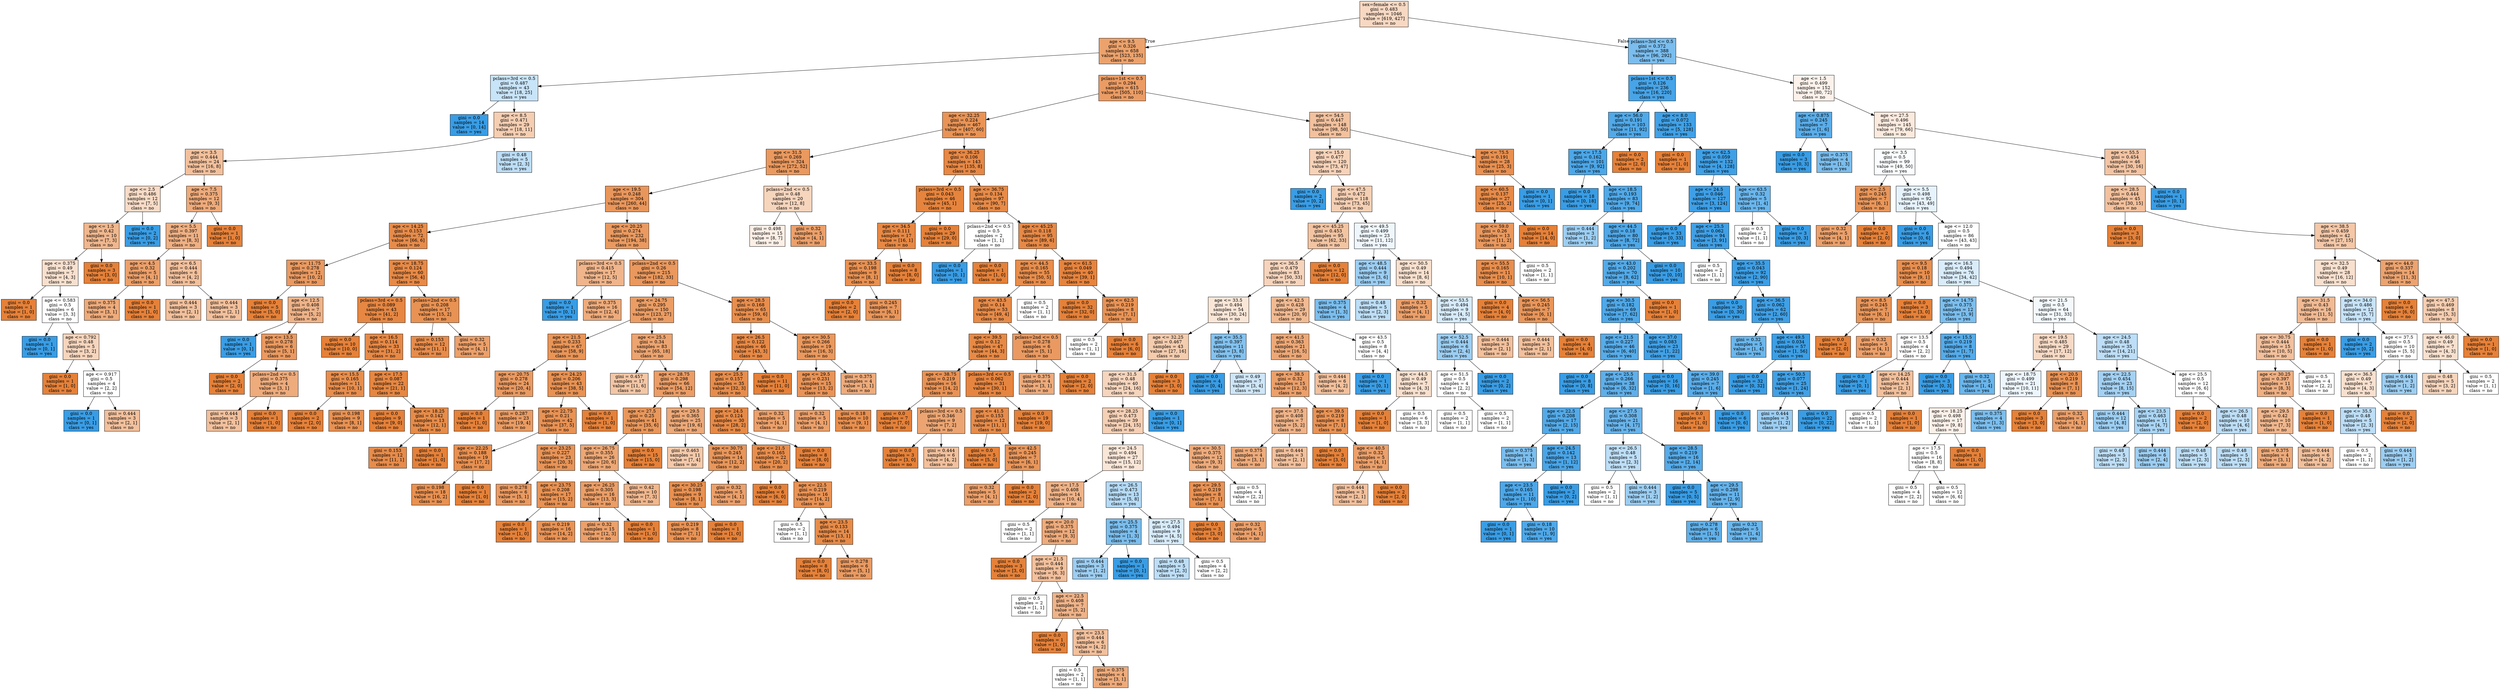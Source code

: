 digraph Tree {
node [shape=box, style="filled", color="black"] ;
0 [label="sex=female <= 0.5\ngini = 0.483\nsamples = 1046\nvalue = [619, 427]\nclass = no", fillcolor="#f7d8c2"] ;
1 [label="age <= 9.5\ngini = 0.326\nsamples = 658\nvalue = [523, 135]\nclass = no", fillcolor="#eca26c"] ;
0 -> 1 [labeldistance=2.5, labelangle=45, headlabel="True"] ;
2 [label="pclass=3rd <= 0.5\ngini = 0.487\nsamples = 43\nvalue = [18, 25]\nclass = yes", fillcolor="#c8e4f8"] ;
1 -> 2 ;
3 [label="gini = 0.0\nsamples = 14\nvalue = [0, 14]\nclass = yes", fillcolor="#399de5"] ;
2 -> 3 ;
4 [label="age <= 8.5\ngini = 0.471\nsamples = 29\nvalue = [18, 11]\nclass = no", fillcolor="#f5ceb2"] ;
2 -> 4 ;
5 [label="age <= 3.5\ngini = 0.444\nsamples = 24\nvalue = [16, 8]\nclass = no", fillcolor="#f2c09c"] ;
4 -> 5 ;
6 [label="age <= 2.5\ngini = 0.486\nsamples = 12\nvalue = [7, 5]\nclass = no", fillcolor="#f8dbc6"] ;
5 -> 6 ;
7 [label="age <= 1.5\ngini = 0.42\nsamples = 10\nvalue = [7, 3]\nclass = no", fillcolor="#f0b78e"] ;
6 -> 7 ;
8 [label="age <= 0.375\ngini = 0.49\nsamples = 7\nvalue = [4, 3]\nclass = no", fillcolor="#f8e0ce"] ;
7 -> 8 ;
9 [label="gini = 0.0\nsamples = 1\nvalue = [1, 0]\nclass = no", fillcolor="#e58139"] ;
8 -> 9 ;
10 [label="age <= 0.583\ngini = 0.5\nsamples = 6\nvalue = [3, 3]\nclass = no", fillcolor="#ffffff"] ;
8 -> 10 ;
11 [label="gini = 0.0\nsamples = 1\nvalue = [0, 1]\nclass = yes", fillcolor="#399de5"] ;
10 -> 11 ;
12 [label="age <= 0.792\ngini = 0.48\nsamples = 5\nvalue = [3, 2]\nclass = no", fillcolor="#f6d5bd"] ;
10 -> 12 ;
13 [label="gini = 0.0\nsamples = 1\nvalue = [1, 0]\nclass = no", fillcolor="#e58139"] ;
12 -> 13 ;
14 [label="age <= 0.917\ngini = 0.5\nsamples = 4\nvalue = [2, 2]\nclass = no", fillcolor="#ffffff"] ;
12 -> 14 ;
15 [label="gini = 0.0\nsamples = 1\nvalue = [0, 1]\nclass = yes", fillcolor="#399de5"] ;
14 -> 15 ;
16 [label="gini = 0.444\nsamples = 3\nvalue = [2, 1]\nclass = no", fillcolor="#f2c09c"] ;
14 -> 16 ;
17 [label="gini = 0.0\nsamples = 3\nvalue = [3, 0]\nclass = no", fillcolor="#e58139"] ;
7 -> 17 ;
18 [label="gini = 0.0\nsamples = 2\nvalue = [0, 2]\nclass = yes", fillcolor="#399de5"] ;
6 -> 18 ;
19 [label="age <= 7.5\ngini = 0.375\nsamples = 12\nvalue = [9, 3]\nclass = no", fillcolor="#eeab7b"] ;
5 -> 19 ;
20 [label="age <= 5.5\ngini = 0.397\nsamples = 11\nvalue = [8, 3]\nclass = no", fillcolor="#efb083"] ;
19 -> 20 ;
21 [label="age <= 4.5\ngini = 0.32\nsamples = 5\nvalue = [4, 1]\nclass = no", fillcolor="#eca06a"] ;
20 -> 21 ;
22 [label="gini = 0.375\nsamples = 4\nvalue = [3, 1]\nclass = no", fillcolor="#eeab7b"] ;
21 -> 22 ;
23 [label="gini = 0.0\nsamples = 1\nvalue = [1, 0]\nclass = no", fillcolor="#e58139"] ;
21 -> 23 ;
24 [label="age <= 6.5\ngini = 0.444\nsamples = 6\nvalue = [4, 2]\nclass = no", fillcolor="#f2c09c"] ;
20 -> 24 ;
25 [label="gini = 0.444\nsamples = 3\nvalue = [2, 1]\nclass = no", fillcolor="#f2c09c"] ;
24 -> 25 ;
26 [label="gini = 0.444\nsamples = 3\nvalue = [2, 1]\nclass = no", fillcolor="#f2c09c"] ;
24 -> 26 ;
27 [label="gini = 0.0\nsamples = 1\nvalue = [1, 0]\nclass = no", fillcolor="#e58139"] ;
19 -> 27 ;
28 [label="gini = 0.48\nsamples = 5\nvalue = [2, 3]\nclass = yes", fillcolor="#bddef6"] ;
4 -> 28 ;
29 [label="pclass=1st <= 0.5\ngini = 0.294\nsamples = 615\nvalue = [505, 110]\nclass = no", fillcolor="#eb9c64"] ;
1 -> 29 ;
30 [label="age <= 32.25\ngini = 0.224\nsamples = 467\nvalue = [407, 60]\nclass = no", fillcolor="#e99456"] ;
29 -> 30 ;
31 [label="age <= 31.5\ngini = 0.269\nsamples = 324\nvalue = [272, 52]\nclass = no", fillcolor="#ea995f"] ;
30 -> 31 ;
32 [label="age <= 19.5\ngini = 0.248\nsamples = 304\nvalue = [260, 44]\nclass = no", fillcolor="#e9965b"] ;
31 -> 32 ;
33 [label="age <= 14.25\ngini = 0.153\nsamples = 72\nvalue = [66, 6]\nclass = no", fillcolor="#e78c4b"] ;
32 -> 33 ;
34 [label="age <= 11.75\ngini = 0.278\nsamples = 12\nvalue = [10, 2]\nclass = no", fillcolor="#ea9a61"] ;
33 -> 34 ;
35 [label="gini = 0.0\nsamples = 5\nvalue = [5, 0]\nclass = no", fillcolor="#e58139"] ;
34 -> 35 ;
36 [label="age <= 12.5\ngini = 0.408\nsamples = 7\nvalue = [5, 2]\nclass = no", fillcolor="#efb388"] ;
34 -> 36 ;
37 [label="gini = 0.0\nsamples = 1\nvalue = [0, 1]\nclass = yes", fillcolor="#399de5"] ;
36 -> 37 ;
38 [label="age <= 13.5\ngini = 0.278\nsamples = 6\nvalue = [5, 1]\nclass = no", fillcolor="#ea9a61"] ;
36 -> 38 ;
39 [label="gini = 0.0\nsamples = 2\nvalue = [2, 0]\nclass = no", fillcolor="#e58139"] ;
38 -> 39 ;
40 [label="pclass=2nd <= 0.5\ngini = 0.375\nsamples = 4\nvalue = [3, 1]\nclass = no", fillcolor="#eeab7b"] ;
38 -> 40 ;
41 [label="gini = 0.444\nsamples = 3\nvalue = [2, 1]\nclass = no", fillcolor="#f2c09c"] ;
40 -> 41 ;
42 [label="gini = 0.0\nsamples = 1\nvalue = [1, 0]\nclass = no", fillcolor="#e58139"] ;
40 -> 42 ;
43 [label="age <= 18.75\ngini = 0.124\nsamples = 60\nvalue = [56, 4]\nclass = no", fillcolor="#e78a47"] ;
33 -> 43 ;
44 [label="pclass=3rd <= 0.5\ngini = 0.089\nsamples = 43\nvalue = [41, 2]\nclass = no", fillcolor="#e68743"] ;
43 -> 44 ;
45 [label="gini = 0.0\nsamples = 10\nvalue = [10, 0]\nclass = no", fillcolor="#e58139"] ;
44 -> 45 ;
46 [label="age <= 16.5\ngini = 0.114\nsamples = 33\nvalue = [31, 2]\nclass = no", fillcolor="#e78946"] ;
44 -> 46 ;
47 [label="age <= 15.5\ngini = 0.165\nsamples = 11\nvalue = [10, 1]\nclass = no", fillcolor="#e88e4d"] ;
46 -> 47 ;
48 [label="gini = 0.0\nsamples = 2\nvalue = [2, 0]\nclass = no", fillcolor="#e58139"] ;
47 -> 48 ;
49 [label="gini = 0.198\nsamples = 9\nvalue = [8, 1]\nclass = no", fillcolor="#e89152"] ;
47 -> 49 ;
50 [label="age <= 17.5\ngini = 0.087\nsamples = 22\nvalue = [21, 1]\nclass = no", fillcolor="#e68742"] ;
46 -> 50 ;
51 [label="gini = 0.0\nsamples = 9\nvalue = [9, 0]\nclass = no", fillcolor="#e58139"] ;
50 -> 51 ;
52 [label="age <= 18.25\ngini = 0.142\nsamples = 13\nvalue = [12, 1]\nclass = no", fillcolor="#e78c49"] ;
50 -> 52 ;
53 [label="gini = 0.153\nsamples = 12\nvalue = [11, 1]\nclass = no", fillcolor="#e78c4b"] ;
52 -> 53 ;
54 [label="gini = 0.0\nsamples = 1\nvalue = [1, 0]\nclass = no", fillcolor="#e58139"] ;
52 -> 54 ;
55 [label="pclass=2nd <= 0.5\ngini = 0.208\nsamples = 17\nvalue = [15, 2]\nclass = no", fillcolor="#e89253"] ;
43 -> 55 ;
56 [label="gini = 0.153\nsamples = 12\nvalue = [11, 1]\nclass = no", fillcolor="#e78c4b"] ;
55 -> 56 ;
57 [label="gini = 0.32\nsamples = 5\nvalue = [4, 1]\nclass = no", fillcolor="#eca06a"] ;
55 -> 57 ;
58 [label="age <= 20.25\ngini = 0.274\nsamples = 232\nvalue = [194, 38]\nclass = no", fillcolor="#ea9a60"] ;
32 -> 58 ;
59 [label="pclass=3rd <= 0.5\ngini = 0.415\nsamples = 17\nvalue = [12, 5]\nclass = no", fillcolor="#f0b58b"] ;
58 -> 59 ;
60 [label="gini = 0.0\nsamples = 1\nvalue = [0, 1]\nclass = yes", fillcolor="#399de5"] ;
59 -> 60 ;
61 [label="gini = 0.375\nsamples = 16\nvalue = [12, 4]\nclass = no", fillcolor="#eeab7b"] ;
59 -> 61 ;
62 [label="pclass=2nd <= 0.5\ngini = 0.26\nsamples = 215\nvalue = [182, 33]\nclass = no", fillcolor="#ea985d"] ;
58 -> 62 ;
63 [label="age <= 24.75\ngini = 0.295\nsamples = 150\nvalue = [123, 27]\nclass = no", fillcolor="#eb9d64"] ;
62 -> 63 ;
64 [label="age <= 21.5\ngini = 0.233\nsamples = 67\nvalue = [58, 9]\nclass = no", fillcolor="#e99558"] ;
63 -> 64 ;
65 [label="age <= 20.75\ngini = 0.278\nsamples = 24\nvalue = [20, 4]\nclass = no", fillcolor="#ea9a61"] ;
64 -> 65 ;
66 [label="gini = 0.0\nsamples = 1\nvalue = [1, 0]\nclass = no", fillcolor="#e58139"] ;
65 -> 66 ;
67 [label="gini = 0.287\nsamples = 23\nvalue = [19, 4]\nclass = no", fillcolor="#ea9c63"] ;
65 -> 67 ;
68 [label="age <= 24.25\ngini = 0.206\nsamples = 43\nvalue = [38, 5]\nclass = no", fillcolor="#e89253"] ;
64 -> 68 ;
69 [label="age <= 22.75\ngini = 0.21\nsamples = 42\nvalue = [37, 5]\nclass = no", fillcolor="#e99254"] ;
68 -> 69 ;
70 [label="age <= 22.25\ngini = 0.188\nsamples = 19\nvalue = [17, 2]\nclass = no", fillcolor="#e89050"] ;
69 -> 70 ;
71 [label="gini = 0.198\nsamples = 18\nvalue = [16, 2]\nclass = no", fillcolor="#e89152"] ;
70 -> 71 ;
72 [label="gini = 0.0\nsamples = 1\nvalue = [1, 0]\nclass = no", fillcolor="#e58139"] ;
70 -> 72 ;
73 [label="age <= 23.25\ngini = 0.227\nsamples = 23\nvalue = [20, 3]\nclass = no", fillcolor="#e99457"] ;
69 -> 73 ;
74 [label="gini = 0.278\nsamples = 6\nvalue = [5, 1]\nclass = no", fillcolor="#ea9a61"] ;
73 -> 74 ;
75 [label="age <= 23.75\ngini = 0.208\nsamples = 17\nvalue = [15, 2]\nclass = no", fillcolor="#e89253"] ;
73 -> 75 ;
76 [label="gini = 0.0\nsamples = 1\nvalue = [1, 0]\nclass = no", fillcolor="#e58139"] ;
75 -> 76 ;
77 [label="gini = 0.219\nsamples = 16\nvalue = [14, 2]\nclass = no", fillcolor="#e99355"] ;
75 -> 77 ;
78 [label="gini = 0.0\nsamples = 1\nvalue = [1, 0]\nclass = no", fillcolor="#e58139"] ;
68 -> 78 ;
79 [label="age <= 25.5\ngini = 0.34\nsamples = 83\nvalue = [65, 18]\nclass = no", fillcolor="#eca470"] ;
63 -> 79 ;
80 [label="gini = 0.457\nsamples = 17\nvalue = [11, 6]\nclass = no", fillcolor="#f3c6a5"] ;
79 -> 80 ;
81 [label="age <= 28.75\ngini = 0.298\nsamples = 66\nvalue = [54, 12]\nclass = no", fillcolor="#eb9d65"] ;
79 -> 81 ;
82 [label="age <= 27.5\ngini = 0.25\nsamples = 41\nvalue = [35, 6]\nclass = no", fillcolor="#e9975b"] ;
81 -> 82 ;
83 [label="age <= 26.75\ngini = 0.355\nsamples = 26\nvalue = [20, 6]\nclass = no", fillcolor="#eda774"] ;
82 -> 83 ;
84 [label="age <= 26.25\ngini = 0.305\nsamples = 16\nvalue = [13, 3]\nclass = no", fillcolor="#eb9e67"] ;
83 -> 84 ;
85 [label="gini = 0.32\nsamples = 15\nvalue = [12, 3]\nclass = no", fillcolor="#eca06a"] ;
84 -> 85 ;
86 [label="gini = 0.0\nsamples = 1\nvalue = [1, 0]\nclass = no", fillcolor="#e58139"] ;
84 -> 86 ;
87 [label="gini = 0.42\nsamples = 10\nvalue = [7, 3]\nclass = no", fillcolor="#f0b78e"] ;
83 -> 87 ;
88 [label="gini = 0.0\nsamples = 15\nvalue = [15, 0]\nclass = no", fillcolor="#e58139"] ;
82 -> 88 ;
89 [label="age <= 29.5\ngini = 0.365\nsamples = 25\nvalue = [19, 6]\nclass = no", fillcolor="#eda978"] ;
81 -> 89 ;
90 [label="gini = 0.463\nsamples = 11\nvalue = [7, 4]\nclass = no", fillcolor="#f4c9aa"] ;
89 -> 90 ;
91 [label="age <= 30.75\ngini = 0.245\nsamples = 14\nvalue = [12, 2]\nclass = no", fillcolor="#e9965a"] ;
89 -> 91 ;
92 [label="age <= 30.25\ngini = 0.198\nsamples = 9\nvalue = [8, 1]\nclass = no", fillcolor="#e89152"] ;
91 -> 92 ;
93 [label="gini = 0.219\nsamples = 8\nvalue = [7, 1]\nclass = no", fillcolor="#e99355"] ;
92 -> 93 ;
94 [label="gini = 0.0\nsamples = 1\nvalue = [1, 0]\nclass = no", fillcolor="#e58139"] ;
92 -> 94 ;
95 [label="gini = 0.32\nsamples = 5\nvalue = [4, 1]\nclass = no", fillcolor="#eca06a"] ;
91 -> 95 ;
96 [label="age <= 28.5\ngini = 0.168\nsamples = 65\nvalue = [59, 6]\nclass = no", fillcolor="#e88e4d"] ;
62 -> 96 ;
97 [label="age <= 26.5\ngini = 0.122\nsamples = 46\nvalue = [43, 3]\nclass = no", fillcolor="#e78a47"] ;
96 -> 97 ;
98 [label="age <= 25.5\ngini = 0.157\nsamples = 35\nvalue = [32, 3]\nclass = no", fillcolor="#e78d4c"] ;
97 -> 98 ;
99 [label="age <= 24.5\ngini = 0.124\nsamples = 30\nvalue = [28, 2]\nclass = no", fillcolor="#e78a47"] ;
98 -> 99 ;
100 [label="age <= 21.5\ngini = 0.165\nsamples = 22\nvalue = [20, 2]\nclass = no", fillcolor="#e88e4d"] ;
99 -> 100 ;
101 [label="gini = 0.0\nsamples = 6\nvalue = [6, 0]\nclass = no", fillcolor="#e58139"] ;
100 -> 101 ;
102 [label="age <= 22.5\ngini = 0.219\nsamples = 16\nvalue = [14, 2]\nclass = no", fillcolor="#e99355"] ;
100 -> 102 ;
103 [label="gini = 0.5\nsamples = 2\nvalue = [1, 1]\nclass = no", fillcolor="#ffffff"] ;
102 -> 103 ;
104 [label="age <= 23.5\ngini = 0.133\nsamples = 14\nvalue = [13, 1]\nclass = no", fillcolor="#e78b48"] ;
102 -> 104 ;
105 [label="gini = 0.0\nsamples = 8\nvalue = [8, 0]\nclass = no", fillcolor="#e58139"] ;
104 -> 105 ;
106 [label="gini = 0.278\nsamples = 6\nvalue = [5, 1]\nclass = no", fillcolor="#ea9a61"] ;
104 -> 106 ;
107 [label="gini = 0.0\nsamples = 8\nvalue = [8, 0]\nclass = no", fillcolor="#e58139"] ;
99 -> 107 ;
108 [label="gini = 0.32\nsamples = 5\nvalue = [4, 1]\nclass = no", fillcolor="#eca06a"] ;
98 -> 108 ;
109 [label="gini = 0.0\nsamples = 11\nvalue = [11, 0]\nclass = no", fillcolor="#e58139"] ;
97 -> 109 ;
110 [label="age <= 30.5\ngini = 0.266\nsamples = 19\nvalue = [16, 3]\nclass = no", fillcolor="#ea995e"] ;
96 -> 110 ;
111 [label="age <= 29.5\ngini = 0.231\nsamples = 15\nvalue = [13, 2]\nclass = no", fillcolor="#e99457"] ;
110 -> 111 ;
112 [label="gini = 0.32\nsamples = 5\nvalue = [4, 1]\nclass = no", fillcolor="#eca06a"] ;
111 -> 112 ;
113 [label="gini = 0.18\nsamples = 10\nvalue = [9, 1]\nclass = no", fillcolor="#e88f4f"] ;
111 -> 113 ;
114 [label="gini = 0.375\nsamples = 4\nvalue = [3, 1]\nclass = no", fillcolor="#eeab7b"] ;
110 -> 114 ;
115 [label="pclass=2nd <= 0.5\ngini = 0.48\nsamples = 20\nvalue = [12, 8]\nclass = no", fillcolor="#f6d5bd"] ;
31 -> 115 ;
116 [label="gini = 0.498\nsamples = 15\nvalue = [8, 7]\nclass = no", fillcolor="#fcefe6"] ;
115 -> 116 ;
117 [label="gini = 0.32\nsamples = 5\nvalue = [4, 1]\nclass = no", fillcolor="#eca06a"] ;
115 -> 117 ;
118 [label="age <= 36.25\ngini = 0.106\nsamples = 143\nvalue = [135, 8]\nclass = no", fillcolor="#e78845"] ;
30 -> 118 ;
119 [label="pclass=3rd <= 0.5\ngini = 0.043\nsamples = 46\nvalue = [45, 1]\nclass = no", fillcolor="#e6843d"] ;
118 -> 119 ;
120 [label="age <= 34.5\ngini = 0.111\nsamples = 17\nvalue = [16, 1]\nclass = no", fillcolor="#e78945"] ;
119 -> 120 ;
121 [label="age <= 33.5\ngini = 0.198\nsamples = 9\nvalue = [8, 1]\nclass = no", fillcolor="#e89152"] ;
120 -> 121 ;
122 [label="gini = 0.0\nsamples = 2\nvalue = [2, 0]\nclass = no", fillcolor="#e58139"] ;
121 -> 122 ;
123 [label="gini = 0.245\nsamples = 7\nvalue = [6, 1]\nclass = no", fillcolor="#e9965a"] ;
121 -> 123 ;
124 [label="gini = 0.0\nsamples = 8\nvalue = [8, 0]\nclass = no", fillcolor="#e58139"] ;
120 -> 124 ;
125 [label="gini = 0.0\nsamples = 29\nvalue = [29, 0]\nclass = no", fillcolor="#e58139"] ;
119 -> 125 ;
126 [label="age <= 36.75\ngini = 0.134\nsamples = 97\nvalue = [90, 7]\nclass = no", fillcolor="#e78b48"] ;
118 -> 126 ;
127 [label="pclass=2nd <= 0.5\ngini = 0.5\nsamples = 2\nvalue = [1, 1]\nclass = no", fillcolor="#ffffff"] ;
126 -> 127 ;
128 [label="gini = 0.0\nsamples = 1\nvalue = [0, 1]\nclass = yes", fillcolor="#399de5"] ;
127 -> 128 ;
129 [label="gini = 0.0\nsamples = 1\nvalue = [1, 0]\nclass = no", fillcolor="#e58139"] ;
127 -> 129 ;
130 [label="age <= 45.25\ngini = 0.118\nsamples = 95\nvalue = [89, 6]\nclass = no", fillcolor="#e78946"] ;
126 -> 130 ;
131 [label="age <= 44.5\ngini = 0.165\nsamples = 55\nvalue = [50, 5]\nclass = no", fillcolor="#e88e4d"] ;
130 -> 131 ;
132 [label="age <= 43.5\ngini = 0.14\nsamples = 53\nvalue = [49, 4]\nclass = no", fillcolor="#e78b49"] ;
131 -> 132 ;
133 [label="age <= 39.5\ngini = 0.12\nsamples = 47\nvalue = [44, 3]\nclass = no", fillcolor="#e78a46"] ;
132 -> 133 ;
134 [label="age <= 38.75\ngini = 0.219\nsamples = 16\nvalue = [14, 2]\nclass = no", fillcolor="#e99355"] ;
133 -> 134 ;
135 [label="gini = 0.0\nsamples = 7\nvalue = [7, 0]\nclass = no", fillcolor="#e58139"] ;
134 -> 135 ;
136 [label="pclass=3rd <= 0.5\ngini = 0.346\nsamples = 9\nvalue = [7, 2]\nclass = no", fillcolor="#eca572"] ;
134 -> 136 ;
137 [label="gini = 0.0\nsamples = 3\nvalue = [3, 0]\nclass = no", fillcolor="#e58139"] ;
136 -> 137 ;
138 [label="gini = 0.444\nsamples = 6\nvalue = [4, 2]\nclass = no", fillcolor="#f2c09c"] ;
136 -> 138 ;
139 [label="pclass=3rd <= 0.5\ngini = 0.062\nsamples = 31\nvalue = [30, 1]\nclass = no", fillcolor="#e68540"] ;
133 -> 139 ;
140 [label="age <= 41.5\ngini = 0.153\nsamples = 12\nvalue = [11, 1]\nclass = no", fillcolor="#e78c4b"] ;
139 -> 140 ;
141 [label="gini = 0.0\nsamples = 5\nvalue = [5, 0]\nclass = no", fillcolor="#e58139"] ;
140 -> 141 ;
142 [label="age <= 42.5\ngini = 0.245\nsamples = 7\nvalue = [6, 1]\nclass = no", fillcolor="#e9965a"] ;
140 -> 142 ;
143 [label="gini = 0.32\nsamples = 5\nvalue = [4, 1]\nclass = no", fillcolor="#eca06a"] ;
142 -> 143 ;
144 [label="gini = 0.0\nsamples = 2\nvalue = [2, 0]\nclass = no", fillcolor="#e58139"] ;
142 -> 144 ;
145 [label="gini = 0.0\nsamples = 19\nvalue = [19, 0]\nclass = no", fillcolor="#e58139"] ;
139 -> 145 ;
146 [label="pclass=2nd <= 0.5\ngini = 0.278\nsamples = 6\nvalue = [5, 1]\nclass = no", fillcolor="#ea9a61"] ;
132 -> 146 ;
147 [label="gini = 0.375\nsamples = 4\nvalue = [3, 1]\nclass = no", fillcolor="#eeab7b"] ;
146 -> 147 ;
148 [label="gini = 0.0\nsamples = 2\nvalue = [2, 0]\nclass = no", fillcolor="#e58139"] ;
146 -> 148 ;
149 [label="gini = 0.5\nsamples = 2\nvalue = [1, 1]\nclass = no", fillcolor="#ffffff"] ;
131 -> 149 ;
150 [label="age <= 61.5\ngini = 0.049\nsamples = 40\nvalue = [39, 1]\nclass = no", fillcolor="#e6843e"] ;
130 -> 150 ;
151 [label="gini = 0.0\nsamples = 32\nvalue = [32, 0]\nclass = no", fillcolor="#e58139"] ;
150 -> 151 ;
152 [label="age <= 62.5\ngini = 0.219\nsamples = 8\nvalue = [7, 1]\nclass = no", fillcolor="#e99355"] ;
150 -> 152 ;
153 [label="gini = 0.5\nsamples = 2\nvalue = [1, 1]\nclass = no", fillcolor="#ffffff"] ;
152 -> 153 ;
154 [label="gini = 0.0\nsamples = 6\nvalue = [6, 0]\nclass = no", fillcolor="#e58139"] ;
152 -> 154 ;
155 [label="age <= 54.5\ngini = 0.447\nsamples = 148\nvalue = [98, 50]\nclass = no", fillcolor="#f2c19e"] ;
29 -> 155 ;
156 [label="age <= 15.0\ngini = 0.477\nsamples = 120\nvalue = [73, 47]\nclass = no", fillcolor="#f6d2b8"] ;
155 -> 156 ;
157 [label="gini = 0.0\nsamples = 2\nvalue = [0, 2]\nclass = yes", fillcolor="#399de5"] ;
156 -> 157 ;
158 [label="age <= 47.5\ngini = 0.472\nsamples = 118\nvalue = [73, 45]\nclass = no", fillcolor="#f5cfb3"] ;
156 -> 158 ;
159 [label="age <= 45.25\ngini = 0.453\nsamples = 95\nvalue = [62, 33]\nclass = no", fillcolor="#f3c4a2"] ;
158 -> 159 ;
160 [label="age <= 36.5\ngini = 0.479\nsamples = 83\nvalue = [50, 33]\nclass = no", fillcolor="#f6d4bc"] ;
159 -> 160 ;
161 [label="age <= 33.5\ngini = 0.494\nsamples = 54\nvalue = [30, 24]\nclass = no", fillcolor="#fae6d7"] ;
160 -> 161 ;
162 [label="age <= 32.25\ngini = 0.467\nsamples = 43\nvalue = [27, 16]\nclass = no", fillcolor="#f4ccae"] ;
161 -> 162 ;
163 [label="age <= 31.5\ngini = 0.48\nsamples = 40\nvalue = [24, 16]\nclass = no", fillcolor="#f6d5bd"] ;
162 -> 163 ;
164 [label="age <= 28.25\ngini = 0.473\nsamples = 39\nvalue = [24, 15]\nclass = no", fillcolor="#f5d0b5"] ;
163 -> 164 ;
165 [label="age <= 24.5\ngini = 0.494\nsamples = 27\nvalue = [15, 12]\nclass = no", fillcolor="#fae6d7"] ;
164 -> 165 ;
166 [label="age <= 17.5\ngini = 0.408\nsamples = 14\nvalue = [10, 4]\nclass = no", fillcolor="#efb388"] ;
165 -> 166 ;
167 [label="gini = 0.5\nsamples = 2\nvalue = [1, 1]\nclass = no", fillcolor="#ffffff"] ;
166 -> 167 ;
168 [label="age <= 20.0\ngini = 0.375\nsamples = 12\nvalue = [9, 3]\nclass = no", fillcolor="#eeab7b"] ;
166 -> 168 ;
169 [label="gini = 0.0\nsamples = 3\nvalue = [3, 0]\nclass = no", fillcolor="#e58139"] ;
168 -> 169 ;
170 [label="age <= 21.5\ngini = 0.444\nsamples = 9\nvalue = [6, 3]\nclass = no", fillcolor="#f2c09c"] ;
168 -> 170 ;
171 [label="gini = 0.5\nsamples = 2\nvalue = [1, 1]\nclass = no", fillcolor="#ffffff"] ;
170 -> 171 ;
172 [label="age <= 22.5\ngini = 0.408\nsamples = 7\nvalue = [5, 2]\nclass = no", fillcolor="#efb388"] ;
170 -> 172 ;
173 [label="gini = 0.0\nsamples = 1\nvalue = [1, 0]\nclass = no", fillcolor="#e58139"] ;
172 -> 173 ;
174 [label="age <= 23.5\ngini = 0.444\nsamples = 6\nvalue = [4, 2]\nclass = no", fillcolor="#f2c09c"] ;
172 -> 174 ;
175 [label="gini = 0.5\nsamples = 2\nvalue = [1, 1]\nclass = no", fillcolor="#ffffff"] ;
174 -> 175 ;
176 [label="gini = 0.375\nsamples = 4\nvalue = [3, 1]\nclass = no", fillcolor="#eeab7b"] ;
174 -> 176 ;
177 [label="age <= 26.5\ngini = 0.473\nsamples = 13\nvalue = [5, 8]\nclass = yes", fillcolor="#b5daf5"] ;
165 -> 177 ;
178 [label="age <= 25.5\ngini = 0.375\nsamples = 4\nvalue = [1, 3]\nclass = yes", fillcolor="#7bbeee"] ;
177 -> 178 ;
179 [label="gini = 0.444\nsamples = 3\nvalue = [1, 2]\nclass = yes", fillcolor="#9ccef2"] ;
178 -> 179 ;
180 [label="gini = 0.0\nsamples = 1\nvalue = [0, 1]\nclass = yes", fillcolor="#399de5"] ;
178 -> 180 ;
181 [label="age <= 27.5\ngini = 0.494\nsamples = 9\nvalue = [4, 5]\nclass = yes", fillcolor="#d7ebfa"] ;
177 -> 181 ;
182 [label="gini = 0.48\nsamples = 5\nvalue = [2, 3]\nclass = yes", fillcolor="#bddef6"] ;
181 -> 182 ;
183 [label="gini = 0.5\nsamples = 4\nvalue = [2, 2]\nclass = no", fillcolor="#ffffff"] ;
181 -> 183 ;
184 [label="age <= 30.5\ngini = 0.375\nsamples = 12\nvalue = [9, 3]\nclass = no", fillcolor="#eeab7b"] ;
164 -> 184 ;
185 [label="age <= 29.5\ngini = 0.219\nsamples = 8\nvalue = [7, 1]\nclass = no", fillcolor="#e99355"] ;
184 -> 185 ;
186 [label="gini = 0.0\nsamples = 3\nvalue = [3, 0]\nclass = no", fillcolor="#e58139"] ;
185 -> 186 ;
187 [label="gini = 0.32\nsamples = 5\nvalue = [4, 1]\nclass = no", fillcolor="#eca06a"] ;
185 -> 187 ;
188 [label="gini = 0.5\nsamples = 4\nvalue = [2, 2]\nclass = no", fillcolor="#ffffff"] ;
184 -> 188 ;
189 [label="gini = 0.0\nsamples = 1\nvalue = [0, 1]\nclass = yes", fillcolor="#399de5"] ;
163 -> 189 ;
190 [label="gini = 0.0\nsamples = 3\nvalue = [3, 0]\nclass = no", fillcolor="#e58139"] ;
162 -> 190 ;
191 [label="age <= 35.5\ngini = 0.397\nsamples = 11\nvalue = [3, 8]\nclass = yes", fillcolor="#83c2ef"] ;
161 -> 191 ;
192 [label="gini = 0.0\nsamples = 4\nvalue = [0, 4]\nclass = yes", fillcolor="#399de5"] ;
191 -> 192 ;
193 [label="gini = 0.49\nsamples = 7\nvalue = [3, 4]\nclass = yes", fillcolor="#cee6f8"] ;
191 -> 193 ;
194 [label="age <= 42.5\ngini = 0.428\nsamples = 29\nvalue = [20, 9]\nclass = no", fillcolor="#f1ba92"] ;
160 -> 194 ;
195 [label="age <= 41.5\ngini = 0.363\nsamples = 21\nvalue = [16, 5]\nclass = no", fillcolor="#eda877"] ;
194 -> 195 ;
196 [label="age <= 38.5\ngini = 0.32\nsamples = 15\nvalue = [12, 3]\nclass = no", fillcolor="#eca06a"] ;
195 -> 196 ;
197 [label="age <= 37.5\ngini = 0.408\nsamples = 7\nvalue = [5, 2]\nclass = no", fillcolor="#efb388"] ;
196 -> 197 ;
198 [label="gini = 0.375\nsamples = 4\nvalue = [3, 1]\nclass = no", fillcolor="#eeab7b"] ;
197 -> 198 ;
199 [label="gini = 0.444\nsamples = 3\nvalue = [2, 1]\nclass = no", fillcolor="#f2c09c"] ;
197 -> 199 ;
200 [label="age <= 39.5\ngini = 0.219\nsamples = 8\nvalue = [7, 1]\nclass = no", fillcolor="#e99355"] ;
196 -> 200 ;
201 [label="gini = 0.0\nsamples = 3\nvalue = [3, 0]\nclass = no", fillcolor="#e58139"] ;
200 -> 201 ;
202 [label="age <= 40.5\ngini = 0.32\nsamples = 5\nvalue = [4, 1]\nclass = no", fillcolor="#eca06a"] ;
200 -> 202 ;
203 [label="gini = 0.444\nsamples = 3\nvalue = [2, 1]\nclass = no", fillcolor="#f2c09c"] ;
202 -> 203 ;
204 [label="gini = 0.0\nsamples = 2\nvalue = [2, 0]\nclass = no", fillcolor="#e58139"] ;
202 -> 204 ;
205 [label="gini = 0.444\nsamples = 6\nvalue = [4, 2]\nclass = no", fillcolor="#f2c09c"] ;
195 -> 205 ;
206 [label="age <= 43.5\ngini = 0.5\nsamples = 8\nvalue = [4, 4]\nclass = no", fillcolor="#ffffff"] ;
194 -> 206 ;
207 [label="gini = 0.0\nsamples = 1\nvalue = [0, 1]\nclass = yes", fillcolor="#399de5"] ;
206 -> 207 ;
208 [label="age <= 44.5\ngini = 0.49\nsamples = 7\nvalue = [4, 3]\nclass = no", fillcolor="#f8e0ce"] ;
206 -> 208 ;
209 [label="gini = 0.0\nsamples = 1\nvalue = [1, 0]\nclass = no", fillcolor="#e58139"] ;
208 -> 209 ;
210 [label="gini = 0.5\nsamples = 6\nvalue = [3, 3]\nclass = no", fillcolor="#ffffff"] ;
208 -> 210 ;
211 [label="gini = 0.0\nsamples = 12\nvalue = [12, 0]\nclass = no", fillcolor="#e58139"] ;
159 -> 211 ;
212 [label="age <= 49.5\ngini = 0.499\nsamples = 23\nvalue = [11, 12]\nclass = yes", fillcolor="#eff7fd"] ;
158 -> 212 ;
213 [label="age <= 48.5\ngini = 0.444\nsamples = 9\nvalue = [3, 6]\nclass = yes", fillcolor="#9ccef2"] ;
212 -> 213 ;
214 [label="gini = 0.375\nsamples = 4\nvalue = [1, 3]\nclass = yes", fillcolor="#7bbeee"] ;
213 -> 214 ;
215 [label="gini = 0.48\nsamples = 5\nvalue = [2, 3]\nclass = yes", fillcolor="#bddef6"] ;
213 -> 215 ;
216 [label="age <= 50.5\ngini = 0.49\nsamples = 14\nvalue = [8, 6]\nclass = no", fillcolor="#f8e0ce"] ;
212 -> 216 ;
217 [label="gini = 0.32\nsamples = 5\nvalue = [4, 1]\nclass = no", fillcolor="#eca06a"] ;
216 -> 217 ;
218 [label="age <= 53.5\ngini = 0.494\nsamples = 9\nvalue = [4, 5]\nclass = yes", fillcolor="#d7ebfa"] ;
216 -> 218 ;
219 [label="age <= 52.5\ngini = 0.444\nsamples = 6\nvalue = [2, 4]\nclass = yes", fillcolor="#9ccef2"] ;
218 -> 219 ;
220 [label="age <= 51.5\ngini = 0.5\nsamples = 4\nvalue = [2, 2]\nclass = no", fillcolor="#ffffff"] ;
219 -> 220 ;
221 [label="gini = 0.5\nsamples = 2\nvalue = [1, 1]\nclass = no", fillcolor="#ffffff"] ;
220 -> 221 ;
222 [label="gini = 0.5\nsamples = 2\nvalue = [1, 1]\nclass = no", fillcolor="#ffffff"] ;
220 -> 222 ;
223 [label="gini = 0.0\nsamples = 2\nvalue = [0, 2]\nclass = yes", fillcolor="#399de5"] ;
219 -> 223 ;
224 [label="gini = 0.444\nsamples = 3\nvalue = [2, 1]\nclass = no", fillcolor="#f2c09c"] ;
218 -> 224 ;
225 [label="age <= 75.5\ngini = 0.191\nsamples = 28\nvalue = [25, 3]\nclass = no", fillcolor="#e89051"] ;
155 -> 225 ;
226 [label="age <= 60.5\ngini = 0.137\nsamples = 27\nvalue = [25, 2]\nclass = no", fillcolor="#e78b49"] ;
225 -> 226 ;
227 [label="age <= 59.0\ngini = 0.26\nsamples = 13\nvalue = [11, 2]\nclass = no", fillcolor="#ea985d"] ;
226 -> 227 ;
228 [label="age <= 55.5\ngini = 0.165\nsamples = 11\nvalue = [10, 1]\nclass = no", fillcolor="#e88e4d"] ;
227 -> 228 ;
229 [label="gini = 0.0\nsamples = 4\nvalue = [4, 0]\nclass = no", fillcolor="#e58139"] ;
228 -> 229 ;
230 [label="age <= 56.5\ngini = 0.245\nsamples = 7\nvalue = [6, 1]\nclass = no", fillcolor="#e9965a"] ;
228 -> 230 ;
231 [label="gini = 0.444\nsamples = 3\nvalue = [2, 1]\nclass = no", fillcolor="#f2c09c"] ;
230 -> 231 ;
232 [label="gini = 0.0\nsamples = 4\nvalue = [4, 0]\nclass = no", fillcolor="#e58139"] ;
230 -> 232 ;
233 [label="gini = 0.5\nsamples = 2\nvalue = [1, 1]\nclass = no", fillcolor="#ffffff"] ;
227 -> 233 ;
234 [label="gini = 0.0\nsamples = 14\nvalue = [14, 0]\nclass = no", fillcolor="#e58139"] ;
226 -> 234 ;
235 [label="gini = 0.0\nsamples = 1\nvalue = [0, 1]\nclass = yes", fillcolor="#399de5"] ;
225 -> 235 ;
236 [label="pclass=3rd <= 0.5\ngini = 0.372\nsamples = 388\nvalue = [96, 292]\nclass = yes", fillcolor="#7abdee"] ;
0 -> 236 [labeldistance=2.5, labelangle=-45, headlabel="False"] ;
237 [label="pclass=1st <= 0.5\ngini = 0.126\nsamples = 236\nvalue = [16, 220]\nclass = yes", fillcolor="#47a4e7"] ;
236 -> 237 ;
238 [label="age <= 56.0\ngini = 0.191\nsamples = 103\nvalue = [11, 92]\nclass = yes", fillcolor="#51a9e8"] ;
237 -> 238 ;
239 [label="age <= 17.5\ngini = 0.162\nsamples = 101\nvalue = [9, 92]\nclass = yes", fillcolor="#4ca7e8"] ;
238 -> 239 ;
240 [label="gini = 0.0\nsamples = 18\nvalue = [0, 18]\nclass = yes", fillcolor="#399de5"] ;
239 -> 240 ;
241 [label="age <= 18.5\ngini = 0.193\nsamples = 83\nvalue = [9, 74]\nclass = yes", fillcolor="#51a9e8"] ;
239 -> 241 ;
242 [label="gini = 0.444\nsamples = 3\nvalue = [1, 2]\nclass = yes", fillcolor="#9ccef2"] ;
241 -> 242 ;
243 [label="age <= 44.5\ngini = 0.18\nsamples = 80\nvalue = [8, 72]\nclass = yes", fillcolor="#4fa8e8"] ;
241 -> 243 ;
244 [label="age <= 43.0\ngini = 0.202\nsamples = 70\nvalue = [8, 62]\nclass = yes", fillcolor="#53aae8"] ;
243 -> 244 ;
245 [label="age <= 30.5\ngini = 0.182\nsamples = 69\nvalue = [7, 62]\nclass = yes", fillcolor="#4fa8e8"] ;
244 -> 245 ;
246 [label="age <= 21.5\ngini = 0.227\nsamples = 46\nvalue = [6, 40]\nclass = yes", fillcolor="#57ace9"] ;
245 -> 246 ;
247 [label="gini = 0.0\nsamples = 8\nvalue = [0, 8]\nclass = yes", fillcolor="#399de5"] ;
246 -> 247 ;
248 [label="age <= 25.5\ngini = 0.266\nsamples = 38\nvalue = [6, 32]\nclass = yes", fillcolor="#5eafea"] ;
246 -> 248 ;
249 [label="age <= 22.5\ngini = 0.208\nsamples = 17\nvalue = [2, 15]\nclass = yes", fillcolor="#53aae8"] ;
248 -> 249 ;
250 [label="gini = 0.375\nsamples = 4\nvalue = [1, 3]\nclass = yes", fillcolor="#7bbeee"] ;
249 -> 250 ;
251 [label="age <= 24.5\ngini = 0.142\nsamples = 13\nvalue = [1, 12]\nclass = yes", fillcolor="#49a5e7"] ;
249 -> 251 ;
252 [label="age <= 23.5\ngini = 0.165\nsamples = 11\nvalue = [1, 10]\nclass = yes", fillcolor="#4da7e8"] ;
251 -> 252 ;
253 [label="gini = 0.0\nsamples = 1\nvalue = [0, 1]\nclass = yes", fillcolor="#399de5"] ;
252 -> 253 ;
254 [label="gini = 0.18\nsamples = 10\nvalue = [1, 9]\nclass = yes", fillcolor="#4fa8e8"] ;
252 -> 254 ;
255 [label="gini = 0.0\nsamples = 2\nvalue = [0, 2]\nclass = yes", fillcolor="#399de5"] ;
251 -> 255 ;
256 [label="age <= 27.5\ngini = 0.308\nsamples = 21\nvalue = [4, 17]\nclass = yes", fillcolor="#68b4eb"] ;
248 -> 256 ;
257 [label="age <= 26.5\ngini = 0.48\nsamples = 5\nvalue = [2, 3]\nclass = yes", fillcolor="#bddef6"] ;
256 -> 257 ;
258 [label="gini = 0.5\nsamples = 2\nvalue = [1, 1]\nclass = no", fillcolor="#ffffff"] ;
257 -> 258 ;
259 [label="gini = 0.444\nsamples = 3\nvalue = [1, 2]\nclass = yes", fillcolor="#9ccef2"] ;
257 -> 259 ;
260 [label="age <= 28.5\ngini = 0.219\nsamples = 16\nvalue = [2, 14]\nclass = yes", fillcolor="#55abe9"] ;
256 -> 260 ;
261 [label="gini = 0.0\nsamples = 5\nvalue = [0, 5]\nclass = yes", fillcolor="#399de5"] ;
260 -> 261 ;
262 [label="age <= 29.5\ngini = 0.298\nsamples = 11\nvalue = [2, 9]\nclass = yes", fillcolor="#65b3eb"] ;
260 -> 262 ;
263 [label="gini = 0.278\nsamples = 6\nvalue = [1, 5]\nclass = yes", fillcolor="#61b1ea"] ;
262 -> 263 ;
264 [label="gini = 0.32\nsamples = 5\nvalue = [1, 4]\nclass = yes", fillcolor="#6ab6ec"] ;
262 -> 264 ;
265 [label="age <= 37.0\ngini = 0.083\nsamples = 23\nvalue = [1, 22]\nclass = yes", fillcolor="#42a1e6"] ;
245 -> 265 ;
266 [label="gini = 0.0\nsamples = 16\nvalue = [0, 16]\nclass = yes", fillcolor="#399de5"] ;
265 -> 266 ;
267 [label="age <= 39.0\ngini = 0.245\nsamples = 7\nvalue = [1, 6]\nclass = yes", fillcolor="#5aade9"] ;
265 -> 267 ;
268 [label="gini = 0.0\nsamples = 1\nvalue = [1, 0]\nclass = no", fillcolor="#e58139"] ;
267 -> 268 ;
269 [label="gini = 0.0\nsamples = 6\nvalue = [0, 6]\nclass = yes", fillcolor="#399de5"] ;
267 -> 269 ;
270 [label="gini = 0.0\nsamples = 1\nvalue = [1, 0]\nclass = no", fillcolor="#e58139"] ;
244 -> 270 ;
271 [label="gini = 0.0\nsamples = 10\nvalue = [0, 10]\nclass = yes", fillcolor="#399de5"] ;
243 -> 271 ;
272 [label="gini = 0.0\nsamples = 2\nvalue = [2, 0]\nclass = no", fillcolor="#e58139"] ;
238 -> 272 ;
273 [label="age <= 8.0\ngini = 0.072\nsamples = 133\nvalue = [5, 128]\nclass = yes", fillcolor="#41a1e6"] ;
237 -> 273 ;
274 [label="gini = 0.0\nsamples = 1\nvalue = [1, 0]\nclass = no", fillcolor="#e58139"] ;
273 -> 274 ;
275 [label="age <= 62.5\ngini = 0.059\nsamples = 132\nvalue = [4, 128]\nclass = yes", fillcolor="#3fa0e6"] ;
273 -> 275 ;
276 [label="age <= 24.5\ngini = 0.046\nsamples = 127\nvalue = [3, 124]\nclass = yes", fillcolor="#3e9fe6"] ;
275 -> 276 ;
277 [label="gini = 0.0\nsamples = 33\nvalue = [0, 33]\nclass = yes", fillcolor="#399de5"] ;
276 -> 277 ;
278 [label="age <= 25.5\ngini = 0.062\nsamples = 94\nvalue = [3, 91]\nclass = yes", fillcolor="#40a0e6"] ;
276 -> 278 ;
279 [label="gini = 0.5\nsamples = 2\nvalue = [1, 1]\nclass = no", fillcolor="#ffffff"] ;
278 -> 279 ;
280 [label="age <= 35.5\ngini = 0.043\nsamples = 92\nvalue = [2, 90]\nclass = yes", fillcolor="#3d9fe6"] ;
278 -> 280 ;
281 [label="gini = 0.0\nsamples = 30\nvalue = [0, 30]\nclass = yes", fillcolor="#399de5"] ;
280 -> 281 ;
282 [label="age <= 36.5\ngini = 0.062\nsamples = 62\nvalue = [2, 60]\nclass = yes", fillcolor="#40a0e6"] ;
280 -> 282 ;
283 [label="gini = 0.32\nsamples = 5\nvalue = [1, 4]\nclass = yes", fillcolor="#6ab6ec"] ;
282 -> 283 ;
284 [label="age <= 49.5\ngini = 0.034\nsamples = 57\nvalue = [1, 56]\nclass = yes", fillcolor="#3d9fe5"] ;
282 -> 284 ;
285 [label="gini = 0.0\nsamples = 32\nvalue = [0, 32]\nclass = yes", fillcolor="#399de5"] ;
284 -> 285 ;
286 [label="age <= 50.5\ngini = 0.077\nsamples = 25\nvalue = [1, 24]\nclass = yes", fillcolor="#41a1e6"] ;
284 -> 286 ;
287 [label="gini = 0.444\nsamples = 3\nvalue = [1, 2]\nclass = yes", fillcolor="#9ccef2"] ;
286 -> 287 ;
288 [label="gini = 0.0\nsamples = 22\nvalue = [0, 22]\nclass = yes", fillcolor="#399de5"] ;
286 -> 288 ;
289 [label="age <= 63.5\ngini = 0.32\nsamples = 5\nvalue = [1, 4]\nclass = yes", fillcolor="#6ab6ec"] ;
275 -> 289 ;
290 [label="gini = 0.5\nsamples = 2\nvalue = [1, 1]\nclass = no", fillcolor="#ffffff"] ;
289 -> 290 ;
291 [label="gini = 0.0\nsamples = 3\nvalue = [0, 3]\nclass = yes", fillcolor="#399de5"] ;
289 -> 291 ;
292 [label="age <= 1.5\ngini = 0.499\nsamples = 152\nvalue = [80, 72]\nclass = no", fillcolor="#fcf2eb"] ;
236 -> 292 ;
293 [label="age <= 0.875\ngini = 0.245\nsamples = 7\nvalue = [1, 6]\nclass = yes", fillcolor="#5aade9"] ;
292 -> 293 ;
294 [label="gini = 0.0\nsamples = 3\nvalue = [0, 3]\nclass = yes", fillcolor="#399de5"] ;
293 -> 294 ;
295 [label="gini = 0.375\nsamples = 4\nvalue = [1, 3]\nclass = yes", fillcolor="#7bbeee"] ;
293 -> 295 ;
296 [label="age <= 27.5\ngini = 0.496\nsamples = 145\nvalue = [79, 66]\nclass = no", fillcolor="#fbeade"] ;
292 -> 296 ;
297 [label="age <= 3.5\ngini = 0.5\nsamples = 99\nvalue = [49, 50]\nclass = yes", fillcolor="#fbfdfe"] ;
296 -> 297 ;
298 [label="age <= 2.5\ngini = 0.245\nsamples = 7\nvalue = [6, 1]\nclass = no", fillcolor="#e9965a"] ;
297 -> 298 ;
299 [label="gini = 0.32\nsamples = 5\nvalue = [4, 1]\nclass = no", fillcolor="#eca06a"] ;
298 -> 299 ;
300 [label="gini = 0.0\nsamples = 2\nvalue = [2, 0]\nclass = no", fillcolor="#e58139"] ;
298 -> 300 ;
301 [label="age <= 5.5\ngini = 0.498\nsamples = 92\nvalue = [43, 49]\nclass = yes", fillcolor="#e7f3fc"] ;
297 -> 301 ;
302 [label="gini = 0.0\nsamples = 6\nvalue = [0, 6]\nclass = yes", fillcolor="#399de5"] ;
301 -> 302 ;
303 [label="age <= 12.0\ngini = 0.5\nsamples = 86\nvalue = [43, 43]\nclass = no", fillcolor="#ffffff"] ;
301 -> 303 ;
304 [label="age <= 9.5\ngini = 0.18\nsamples = 10\nvalue = [9, 1]\nclass = no", fillcolor="#e88f4f"] ;
303 -> 304 ;
305 [label="age <= 8.5\ngini = 0.245\nsamples = 7\nvalue = [6, 1]\nclass = no", fillcolor="#e9965a"] ;
304 -> 305 ;
306 [label="gini = 0.0\nsamples = 2\nvalue = [2, 0]\nclass = no", fillcolor="#e58139"] ;
305 -> 306 ;
307 [label="gini = 0.32\nsamples = 5\nvalue = [4, 1]\nclass = no", fillcolor="#eca06a"] ;
305 -> 307 ;
308 [label="gini = 0.0\nsamples = 3\nvalue = [3, 0]\nclass = no", fillcolor="#e58139"] ;
304 -> 308 ;
309 [label="age <= 16.5\ngini = 0.494\nsamples = 76\nvalue = [34, 42]\nclass = yes", fillcolor="#d9ecfa"] ;
303 -> 309 ;
310 [label="age <= 14.75\ngini = 0.375\nsamples = 12\nvalue = [3, 9]\nclass = yes", fillcolor="#7bbeee"] ;
309 -> 310 ;
311 [label="age <= 13.5\ngini = 0.5\nsamples = 4\nvalue = [2, 2]\nclass = no", fillcolor="#ffffff"] ;
310 -> 311 ;
312 [label="gini = 0.0\nsamples = 1\nvalue = [0, 1]\nclass = yes", fillcolor="#399de5"] ;
311 -> 312 ;
313 [label="age <= 14.25\ngini = 0.444\nsamples = 3\nvalue = [2, 1]\nclass = no", fillcolor="#f2c09c"] ;
311 -> 313 ;
314 [label="gini = 0.5\nsamples = 2\nvalue = [1, 1]\nclass = no", fillcolor="#ffffff"] ;
313 -> 314 ;
315 [label="gini = 0.0\nsamples = 1\nvalue = [1, 0]\nclass = no", fillcolor="#e58139"] ;
313 -> 315 ;
316 [label="age <= 15.5\ngini = 0.219\nsamples = 8\nvalue = [1, 7]\nclass = yes", fillcolor="#55abe9"] ;
310 -> 316 ;
317 [label="gini = 0.0\nsamples = 3\nvalue = [0, 3]\nclass = yes", fillcolor="#399de5"] ;
316 -> 317 ;
318 [label="gini = 0.32\nsamples = 5\nvalue = [1, 4]\nclass = yes", fillcolor="#6ab6ec"] ;
316 -> 318 ;
319 [label="age <= 21.5\ngini = 0.5\nsamples = 64\nvalue = [31, 33]\nclass = yes", fillcolor="#f3f9fd"] ;
309 -> 319 ;
320 [label="age <= 19.5\ngini = 0.485\nsamples = 29\nvalue = [17, 12]\nclass = no", fillcolor="#f7dac5"] ;
319 -> 320 ;
321 [label="age <= 18.75\ngini = 0.499\nsamples = 21\nvalue = [10, 11]\nclass = yes", fillcolor="#edf6fd"] ;
320 -> 321 ;
322 [label="age <= 18.25\ngini = 0.498\nsamples = 17\nvalue = [9, 8]\nclass = no", fillcolor="#fcf1e9"] ;
321 -> 322 ;
323 [label="age <= 17.5\ngini = 0.5\nsamples = 16\nvalue = [8, 8]\nclass = no", fillcolor="#ffffff"] ;
322 -> 323 ;
324 [label="gini = 0.5\nsamples = 4\nvalue = [2, 2]\nclass = no", fillcolor="#ffffff"] ;
323 -> 324 ;
325 [label="gini = 0.5\nsamples = 12\nvalue = [6, 6]\nclass = no", fillcolor="#ffffff"] ;
323 -> 325 ;
326 [label="gini = 0.0\nsamples = 1\nvalue = [1, 0]\nclass = no", fillcolor="#e58139"] ;
322 -> 326 ;
327 [label="gini = 0.375\nsamples = 4\nvalue = [1, 3]\nclass = yes", fillcolor="#7bbeee"] ;
321 -> 327 ;
328 [label="age <= 20.5\ngini = 0.219\nsamples = 8\nvalue = [7, 1]\nclass = no", fillcolor="#e99355"] ;
320 -> 328 ;
329 [label="gini = 0.0\nsamples = 3\nvalue = [3, 0]\nclass = no", fillcolor="#e58139"] ;
328 -> 329 ;
330 [label="gini = 0.32\nsamples = 5\nvalue = [4, 1]\nclass = no", fillcolor="#eca06a"] ;
328 -> 330 ;
331 [label="age <= 24.5\ngini = 0.48\nsamples = 35\nvalue = [14, 21]\nclass = yes", fillcolor="#bddef6"] ;
319 -> 331 ;
332 [label="age <= 22.5\ngini = 0.454\nsamples = 23\nvalue = [8, 15]\nclass = yes", fillcolor="#a3d1f3"] ;
331 -> 332 ;
333 [label="gini = 0.444\nsamples = 12\nvalue = [4, 8]\nclass = yes", fillcolor="#9ccef2"] ;
332 -> 333 ;
334 [label="age <= 23.5\ngini = 0.463\nsamples = 11\nvalue = [4, 7]\nclass = yes", fillcolor="#aad5f4"] ;
332 -> 334 ;
335 [label="gini = 0.48\nsamples = 5\nvalue = [2, 3]\nclass = yes", fillcolor="#bddef6"] ;
334 -> 335 ;
336 [label="gini = 0.444\nsamples = 6\nvalue = [2, 4]\nclass = yes", fillcolor="#9ccef2"] ;
334 -> 336 ;
337 [label="age <= 25.5\ngini = 0.5\nsamples = 12\nvalue = [6, 6]\nclass = no", fillcolor="#ffffff"] ;
331 -> 337 ;
338 [label="gini = 0.0\nsamples = 2\nvalue = [2, 0]\nclass = no", fillcolor="#e58139"] ;
337 -> 338 ;
339 [label="age <= 26.5\ngini = 0.48\nsamples = 10\nvalue = [4, 6]\nclass = yes", fillcolor="#bddef6"] ;
337 -> 339 ;
340 [label="gini = 0.48\nsamples = 5\nvalue = [2, 3]\nclass = yes", fillcolor="#bddef6"] ;
339 -> 340 ;
341 [label="gini = 0.48\nsamples = 5\nvalue = [2, 3]\nclass = yes", fillcolor="#bddef6"] ;
339 -> 341 ;
342 [label="age <= 55.5\ngini = 0.454\nsamples = 46\nvalue = [30, 16]\nclass = no", fillcolor="#f3c4a3"] ;
296 -> 342 ;
343 [label="age <= 28.5\ngini = 0.444\nsamples = 45\nvalue = [30, 15]\nclass = no", fillcolor="#f2c09c"] ;
342 -> 343 ;
344 [label="gini = 0.0\nsamples = 3\nvalue = [3, 0]\nclass = no", fillcolor="#e58139"] ;
343 -> 344 ;
345 [label="age <= 38.5\ngini = 0.459\nsamples = 42\nvalue = [27, 15]\nclass = no", fillcolor="#f3c7a7"] ;
343 -> 345 ;
346 [label="age <= 32.5\ngini = 0.49\nsamples = 28\nvalue = [16, 12]\nclass = no", fillcolor="#f8e0ce"] ;
345 -> 346 ;
347 [label="age <= 31.5\ngini = 0.43\nsamples = 16\nvalue = [11, 5]\nclass = no", fillcolor="#f1ba93"] ;
346 -> 347 ;
348 [label="age <= 30.75\ngini = 0.444\nsamples = 15\nvalue = [10, 5]\nclass = no", fillcolor="#f2c09c"] ;
347 -> 348 ;
349 [label="age <= 30.25\ngini = 0.397\nsamples = 11\nvalue = [8, 3]\nclass = no", fillcolor="#efb083"] ;
348 -> 349 ;
350 [label="age <= 29.5\ngini = 0.42\nsamples = 10\nvalue = [7, 3]\nclass = no", fillcolor="#f0b78e"] ;
349 -> 350 ;
351 [label="gini = 0.375\nsamples = 4\nvalue = [3, 1]\nclass = no", fillcolor="#eeab7b"] ;
350 -> 351 ;
352 [label="gini = 0.444\nsamples = 6\nvalue = [4, 2]\nclass = no", fillcolor="#f2c09c"] ;
350 -> 352 ;
353 [label="gini = 0.0\nsamples = 1\nvalue = [1, 0]\nclass = no", fillcolor="#e58139"] ;
349 -> 353 ;
354 [label="gini = 0.5\nsamples = 4\nvalue = [2, 2]\nclass = no", fillcolor="#ffffff"] ;
348 -> 354 ;
355 [label="gini = 0.0\nsamples = 1\nvalue = [1, 0]\nclass = no", fillcolor="#e58139"] ;
347 -> 355 ;
356 [label="age <= 34.0\ngini = 0.486\nsamples = 12\nvalue = [5, 7]\nclass = yes", fillcolor="#c6e3f8"] ;
346 -> 356 ;
357 [label="gini = 0.0\nsamples = 2\nvalue = [0, 2]\nclass = yes", fillcolor="#399de5"] ;
356 -> 357 ;
358 [label="age <= 37.5\ngini = 0.5\nsamples = 10\nvalue = [5, 5]\nclass = no", fillcolor="#ffffff"] ;
356 -> 358 ;
359 [label="age <= 36.5\ngini = 0.49\nsamples = 7\nvalue = [4, 3]\nclass = no", fillcolor="#f8e0ce"] ;
358 -> 359 ;
360 [label="age <= 35.5\ngini = 0.48\nsamples = 5\nvalue = [2, 3]\nclass = yes", fillcolor="#bddef6"] ;
359 -> 360 ;
361 [label="gini = 0.5\nsamples = 2\nvalue = [1, 1]\nclass = no", fillcolor="#ffffff"] ;
360 -> 361 ;
362 [label="gini = 0.444\nsamples = 3\nvalue = [1, 2]\nclass = yes", fillcolor="#9ccef2"] ;
360 -> 362 ;
363 [label="gini = 0.0\nsamples = 2\nvalue = [2, 0]\nclass = no", fillcolor="#e58139"] ;
359 -> 363 ;
364 [label="gini = 0.444\nsamples = 3\nvalue = [1, 2]\nclass = yes", fillcolor="#9ccef2"] ;
358 -> 364 ;
365 [label="age <= 44.0\ngini = 0.337\nsamples = 14\nvalue = [11, 3]\nclass = no", fillcolor="#eca36f"] ;
345 -> 365 ;
366 [label="gini = 0.0\nsamples = 6\nvalue = [6, 0]\nclass = no", fillcolor="#e58139"] ;
365 -> 366 ;
367 [label="age <= 47.5\ngini = 0.469\nsamples = 8\nvalue = [5, 3]\nclass = no", fillcolor="#f5cdb0"] ;
365 -> 367 ;
368 [label="age <= 46.0\ngini = 0.49\nsamples = 7\nvalue = [4, 3]\nclass = no", fillcolor="#f8e0ce"] ;
367 -> 368 ;
369 [label="gini = 0.48\nsamples = 5\nvalue = [3, 2]\nclass = no", fillcolor="#f6d5bd"] ;
368 -> 369 ;
370 [label="gini = 0.5\nsamples = 2\nvalue = [1, 1]\nclass = no", fillcolor="#ffffff"] ;
368 -> 370 ;
371 [label="gini = 0.0\nsamples = 1\nvalue = [1, 0]\nclass = no", fillcolor="#e58139"] ;
367 -> 371 ;
372 [label="gini = 0.0\nsamples = 1\nvalue = [0, 1]\nclass = yes", fillcolor="#399de5"] ;
342 -> 372 ;
}
